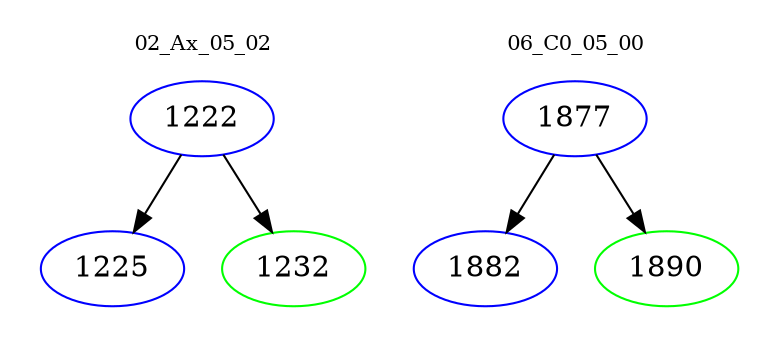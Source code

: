 digraph{
subgraph cluster_0 {
color = white
label = "02_Ax_05_02";
fontsize=10;
T0_1222 [label="1222", color="blue"]
T0_1222 -> T0_1225 [color="black"]
T0_1225 [label="1225", color="blue"]
T0_1222 -> T0_1232 [color="black"]
T0_1232 [label="1232", color="green"]
}
subgraph cluster_1 {
color = white
label = "06_C0_05_00";
fontsize=10;
T1_1877 [label="1877", color="blue"]
T1_1877 -> T1_1882 [color="black"]
T1_1882 [label="1882", color="blue"]
T1_1877 -> T1_1890 [color="black"]
T1_1890 [label="1890", color="green"]
}
}
